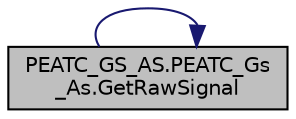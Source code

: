 digraph "PEATC_GS_AS.PEATC_Gs_As.GetRawSignal"
{
 // LATEX_PDF_SIZE
  edge [fontname="Helvetica",fontsize="10",labelfontname="Helvetica",labelfontsize="10"];
  node [fontname="Helvetica",fontsize="10",shape=record];
  rankdir="RL";
  Node1 [label="PEATC_GS_AS.PEATC_Gs\l_As.GetRawSignal",height=0.2,width=0.4,color="black", fillcolor="grey75", style="filled", fontcolor="black",tooltip="Crea un archivo con la señal cruda resultante de la lectura analogica de PEATC."];
  Node1 -> Node1 [dir="back",color="midnightblue",fontsize="10",style="solid",fontname="Helvetica"];
}
